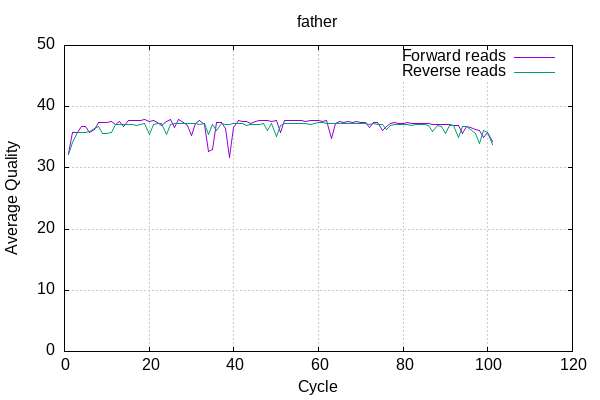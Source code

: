 
            set terminal png size 600,400 truecolor
            set output "./bamstat_plots/father-quals.png"
            set grid xtics ytics y2tics back lc rgb "#cccccc"
            set ylabel "Average Quality"
            set xlabel "Cycle"
            set yrange [0:50]
            set title "father"
            plot '-' using 1:2 with lines title 'Forward reads' , '-' using 1:2 with lines title 'Reverse reads'
        1	32.32
2	35.72
3	35.74
4	36.78
5	36.73
6	35.75
7	36.30
8	37.45
9	37.48
10	37.46
11	37.56
12	37.09
13	37.61
14	36.71
15	37.79
16	37.69
17	37.68
18	37.68
19	37.87
20	37.61
21	37.80
22	37.46
23	36.89
24	37.54
25	37.88
26	36.67
27	37.94
28	37.40
29	36.91
30	35.33
31	37.28
32	37.81
33	37.16
34	32.61
35	33.02
36	37.47
37	37.46
38	36.45
39	31.72
40	36.59
41	37.76
42	37.51
43	37.51
44	37.18
45	37.57
46	37.71
47	37.75
48	37.73
49	37.66
50	37.71
51	35.77
52	37.72
53	37.72
54	37.70
55	37.72
56	37.72
57	37.62
58	37.68
59	37.70
60	37.73
61	37.59
62	37.71
63	34.77
64	37.33
65	37.53
66	37.48
67	37.50
68	37.47
69	37.55
70	37.46
71	37.47
72	36.60
73	37.40
74	37.47
75	36.04
76	36.80
77	37.24
78	37.35
79	37.33
80	37.33
81	37.41
82	37.22
83	37.30
84	37.27
85	37.29
86	37.23
87	37.17
88	37.07
89	37.13
90	37.06
91	37.03
92	37.00
93	36.94
94	35.69
95	36.79
96	36.61
97	36.25
98	36.10
99	34.98
100	35.73
101	34.30
end
1	32.21
2	34.23
3	35.86
4	35.82
5	35.76
6	35.87
7	36.41
8	36.80
9	35.64
10	35.58
11	35.77
12	37.03
13	37.05
14	37.02
15	37.04
16	37.10
17	36.88
18	37.16
19	37.21
20	35.47
21	37.05
22	37.27
23	37.31
24	35.52
25	37.15
26	37.21
27	37.20
28	37.28
29	37.25
30	37.27
31	37.24
32	37.15
33	37.25
34	35.47
35	37.12
36	36.14
37	37.25
38	37.09
39	37.17
40	37.31
41	37.18
42	37.25
43	36.89
44	37.11
45	37.15
46	37.13
47	37.27
48	36.09
49	37.28
50	35.12
51	36.85
52	37.24
53	37.18
54	37.27
55	37.24
56	37.21
57	37.26
58	37.16
59	37.22
60	37.35
61	37.41
62	37.28
63	37.23
64	37.31
65	37.32
66	37.25
67	37.23
68	37.24
69	37.18
70	37.22
71	37.21
72	37.17
73	37.27
74	37.12
75	37.11
76	36.31
77	37.00
78	37.06
79	37.05
80	37.12
81	37.05
82	36.99
83	37.01
84	37.03
85	37.09
86	36.90
87	35.98
88	36.93
89	36.81
90	35.64
91	36.86
92	36.85
93	34.93
94	36.77
95	36.70
96	36.35
97	35.65
98	33.96
99	36.03
100	35.74
101	33.89
end
